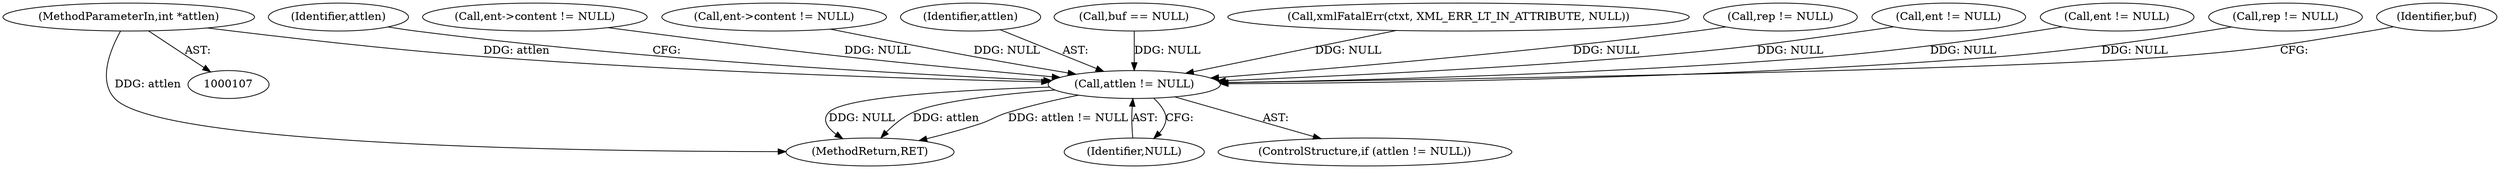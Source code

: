 digraph "0_Chrome_d0947db40187f4708c58e64cbd6013faf9eddeed_0@pointer" {
"1000109" [label="(MethodParameterIn,int *attlen)"];
"1000798" [label="(Call,attlen != NULL)"];
"1000800" [label="(Identifier,NULL)"];
"1000826" [label="(MethodReturn,RET)"];
"1000803" [label="(Identifier,attlen)"];
"1000798" [label="(Call,attlen != NULL)"];
"1000543" [label="(Call,ent->content != NULL)"];
"1000797" [label="(ControlStructure,if (attlen != NULL))"];
"1000109" [label="(MethodParameterIn,int *attlen)"];
"1000584" [label="(Call,ent->content != NULL)"];
"1000799" [label="(Identifier,attlen)"];
"1000195" [label="(Call,buf == NULL)"];
"1000766" [label="(Call,xmlFatalErr(ctxt, XML_ERR_LT_IN_ATTRIBUTE, NULL))"];
"1000469" [label="(Call,rep != NULL)"];
"1000362" [label="(Call,ent != NULL)"];
"1000560" [label="(Call,ent != NULL)"];
"1000602" [label="(Call,rep != NULL)"];
"1000806" [label="(Identifier,buf)"];
"1000109" -> "1000107"  [label="AST: "];
"1000109" -> "1000826"  [label="DDG: attlen"];
"1000109" -> "1000798"  [label="DDG: attlen"];
"1000798" -> "1000797"  [label="AST: "];
"1000798" -> "1000800"  [label="CFG: "];
"1000799" -> "1000798"  [label="AST: "];
"1000800" -> "1000798"  [label="AST: "];
"1000803" -> "1000798"  [label="CFG: "];
"1000806" -> "1000798"  [label="CFG: "];
"1000798" -> "1000826"  [label="DDG: NULL"];
"1000798" -> "1000826"  [label="DDG: attlen"];
"1000798" -> "1000826"  [label="DDG: attlen != NULL"];
"1000560" -> "1000798"  [label="DDG: NULL"];
"1000362" -> "1000798"  [label="DDG: NULL"];
"1000766" -> "1000798"  [label="DDG: NULL"];
"1000584" -> "1000798"  [label="DDG: NULL"];
"1000602" -> "1000798"  [label="DDG: NULL"];
"1000195" -> "1000798"  [label="DDG: NULL"];
"1000543" -> "1000798"  [label="DDG: NULL"];
"1000469" -> "1000798"  [label="DDG: NULL"];
}
